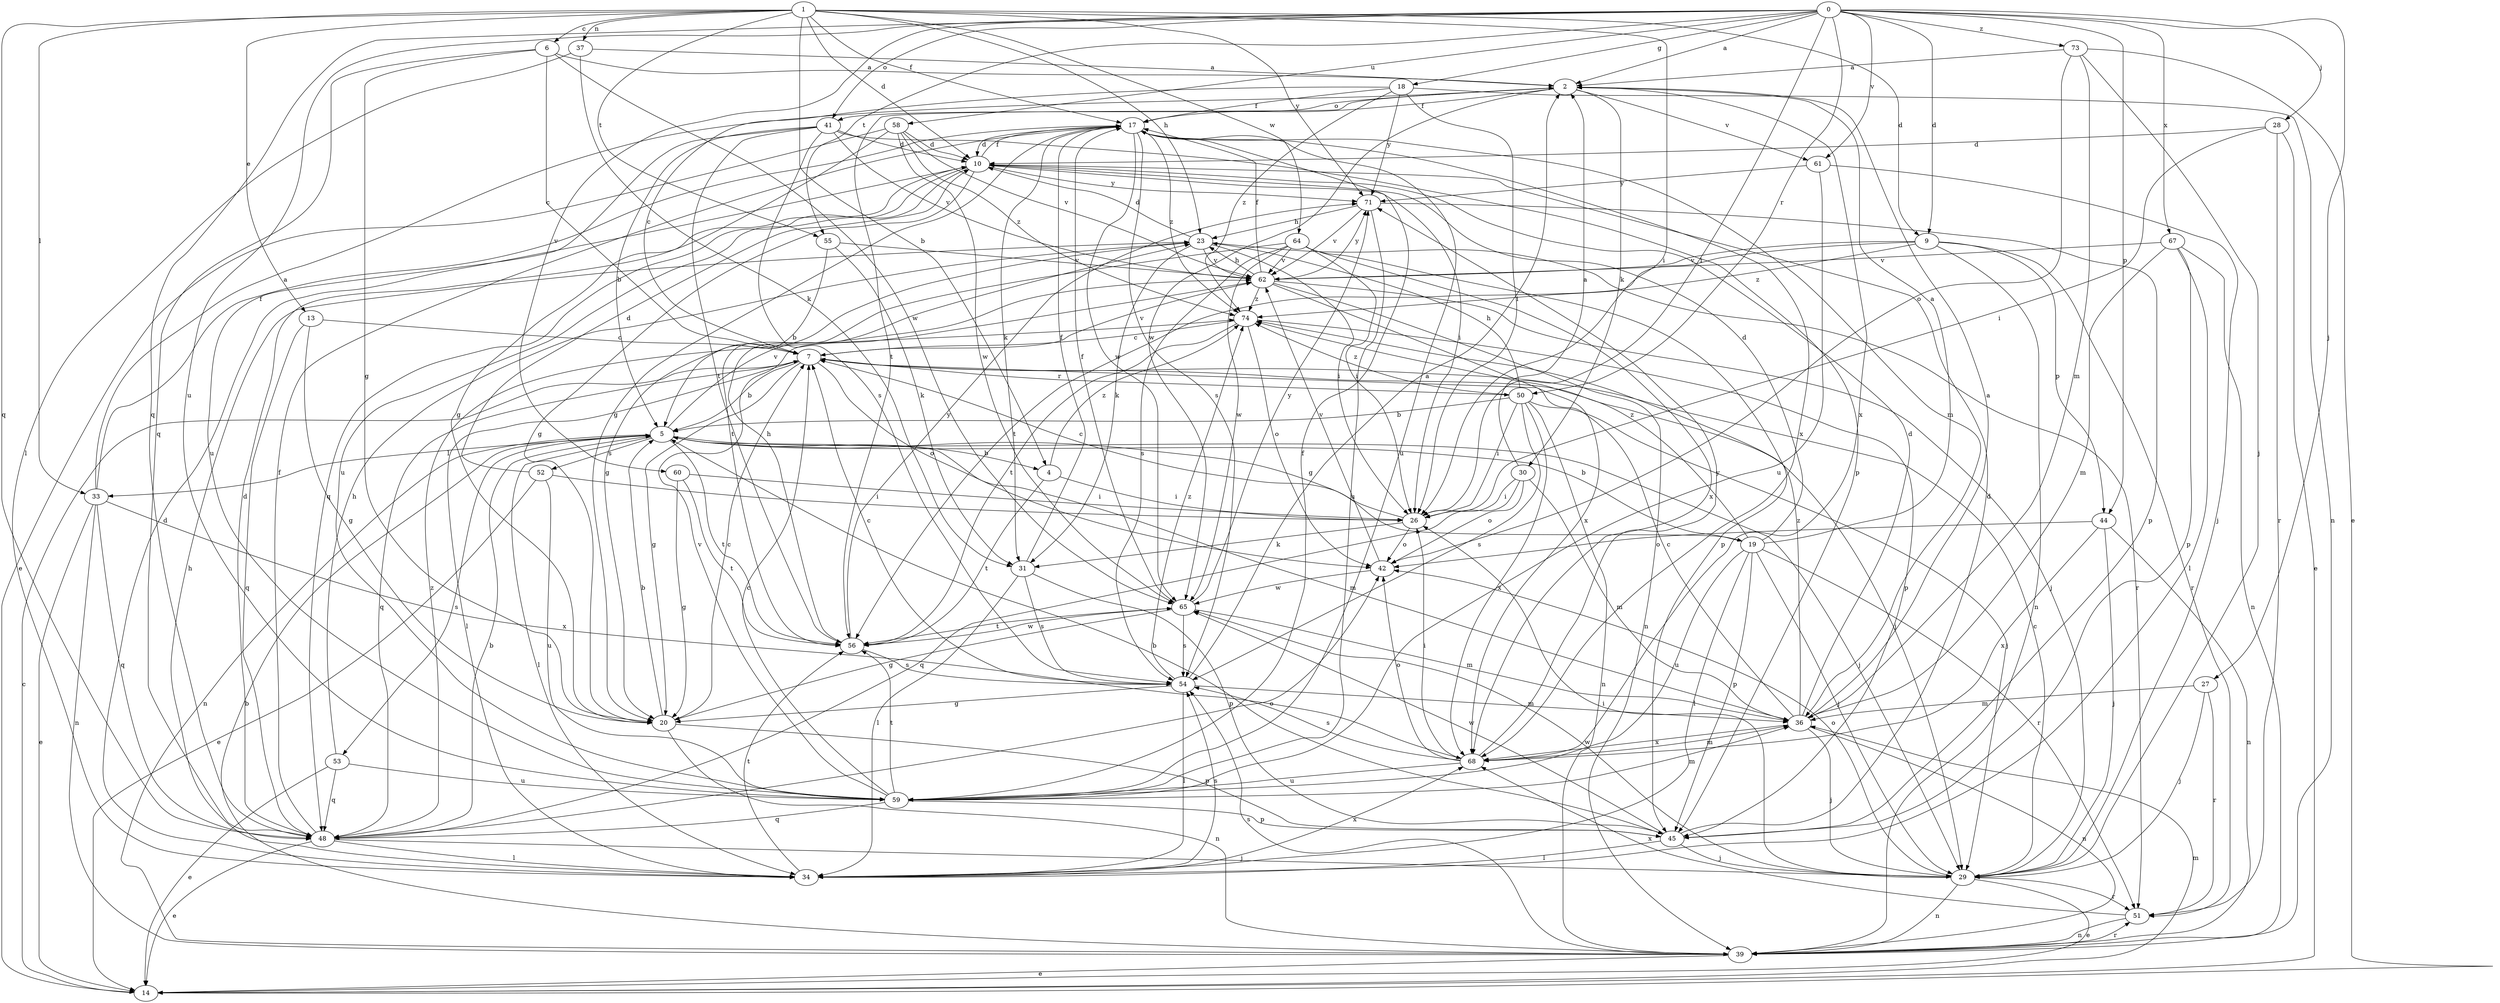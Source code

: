 strict digraph  {
0;
1;
2;
4;
5;
6;
7;
9;
10;
13;
14;
17;
18;
19;
20;
23;
26;
27;
28;
29;
30;
31;
33;
34;
36;
37;
39;
41;
42;
44;
45;
48;
50;
51;
52;
53;
54;
55;
56;
58;
59;
60;
61;
62;
64;
65;
67;
68;
71;
73;
74;
0 -> 2  [label=a];
0 -> 9  [label=d];
0 -> 18  [label=g];
0 -> 26  [label=i];
0 -> 27  [label=j];
0 -> 28  [label=j];
0 -> 41  [label=o];
0 -> 44  [label=p];
0 -> 48  [label=q];
0 -> 50  [label=r];
0 -> 55  [label=t];
0 -> 58  [label=u];
0 -> 59  [label=u];
0 -> 60  [label=v];
0 -> 61  [label=v];
0 -> 67  [label=x];
0 -> 73  [label=z];
1 -> 4  [label=b];
1 -> 6  [label=c];
1 -> 9  [label=d];
1 -> 10  [label=d];
1 -> 13  [label=e];
1 -> 17  [label=f];
1 -> 23  [label=h];
1 -> 26  [label=i];
1 -> 33  [label=l];
1 -> 37  [label=n];
1 -> 48  [label=q];
1 -> 55  [label=t];
1 -> 64  [label=w];
1 -> 71  [label=y];
2 -> 17  [label=f];
2 -> 30  [label=k];
2 -> 41  [label=o];
2 -> 56  [label=t];
2 -> 61  [label=v];
2 -> 65  [label=w];
2 -> 68  [label=x];
4 -> 26  [label=i];
4 -> 56  [label=t];
4 -> 74  [label=z];
5 -> 4  [label=b];
5 -> 19  [label=g];
5 -> 29  [label=j];
5 -> 33  [label=l];
5 -> 34  [label=l];
5 -> 36  [label=m];
5 -> 39  [label=n];
5 -> 52  [label=s];
5 -> 53  [label=s];
5 -> 56  [label=t];
5 -> 62  [label=v];
6 -> 2  [label=a];
6 -> 7  [label=c];
6 -> 20  [label=g];
6 -> 48  [label=q];
6 -> 65  [label=w];
7 -> 5  [label=b];
7 -> 20  [label=g];
7 -> 29  [label=j];
7 -> 34  [label=l];
7 -> 42  [label=o];
7 -> 48  [label=q];
7 -> 50  [label=r];
7 -> 62  [label=v];
9 -> 39  [label=n];
9 -> 44  [label=p];
9 -> 51  [label=r];
9 -> 56  [label=t];
9 -> 62  [label=v];
9 -> 74  [label=z];
10 -> 17  [label=f];
10 -> 20  [label=g];
10 -> 26  [label=i];
10 -> 48  [label=q];
10 -> 59  [label=u];
10 -> 71  [label=y];
13 -> 7  [label=c];
13 -> 20  [label=g];
13 -> 48  [label=q];
14 -> 7  [label=c];
14 -> 36  [label=m];
17 -> 10  [label=d];
17 -> 20  [label=g];
17 -> 31  [label=k];
17 -> 36  [label=m];
17 -> 54  [label=s];
17 -> 59  [label=u];
17 -> 65  [label=w];
17 -> 68  [label=x];
17 -> 74  [label=z];
18 -> 7  [label=c];
18 -> 17  [label=f];
18 -> 26  [label=i];
18 -> 39  [label=n];
18 -> 71  [label=y];
18 -> 74  [label=z];
19 -> 2  [label=a];
19 -> 5  [label=b];
19 -> 10  [label=d];
19 -> 29  [label=j];
19 -> 34  [label=l];
19 -> 45  [label=p];
19 -> 51  [label=r];
19 -> 59  [label=u];
19 -> 74  [label=z];
20 -> 5  [label=b];
20 -> 7  [label=c];
20 -> 39  [label=n];
20 -> 45  [label=p];
23 -> 10  [label=d];
23 -> 20  [label=g];
23 -> 26  [label=i];
23 -> 31  [label=k];
23 -> 51  [label=r];
23 -> 62  [label=v];
26 -> 7  [label=c];
26 -> 31  [label=k];
26 -> 42  [label=o];
27 -> 29  [label=j];
27 -> 36  [label=m];
27 -> 51  [label=r];
28 -> 10  [label=d];
28 -> 14  [label=e];
28 -> 26  [label=i];
28 -> 51  [label=r];
29 -> 7  [label=c];
29 -> 14  [label=e];
29 -> 26  [label=i];
29 -> 39  [label=n];
29 -> 42  [label=o];
29 -> 51  [label=r];
29 -> 65  [label=w];
30 -> 2  [label=a];
30 -> 26  [label=i];
30 -> 36  [label=m];
30 -> 42  [label=o];
30 -> 48  [label=q];
31 -> 17  [label=f];
31 -> 34  [label=l];
31 -> 45  [label=p];
31 -> 54  [label=s];
33 -> 2  [label=a];
33 -> 14  [label=e];
33 -> 17  [label=f];
33 -> 39  [label=n];
33 -> 48  [label=q];
33 -> 68  [label=x];
34 -> 10  [label=d];
34 -> 23  [label=h];
34 -> 54  [label=s];
34 -> 56  [label=t];
34 -> 68  [label=x];
36 -> 2  [label=a];
36 -> 7  [label=c];
36 -> 10  [label=d];
36 -> 29  [label=j];
36 -> 39  [label=n];
36 -> 68  [label=x];
36 -> 74  [label=z];
37 -> 2  [label=a];
37 -> 31  [label=k];
37 -> 34  [label=l];
39 -> 5  [label=b];
39 -> 14  [label=e];
39 -> 51  [label=r];
39 -> 54  [label=s];
41 -> 5  [label=b];
41 -> 10  [label=d];
41 -> 45  [label=p];
41 -> 54  [label=s];
41 -> 56  [label=t];
41 -> 59  [label=u];
41 -> 62  [label=v];
42 -> 62  [label=v];
42 -> 65  [label=w];
44 -> 29  [label=j];
44 -> 39  [label=n];
44 -> 42  [label=o];
44 -> 68  [label=x];
45 -> 5  [label=b];
45 -> 10  [label=d];
45 -> 29  [label=j];
45 -> 34  [label=l];
45 -> 65  [label=w];
48 -> 5  [label=b];
48 -> 10  [label=d];
48 -> 14  [label=e];
48 -> 17  [label=f];
48 -> 29  [label=j];
48 -> 34  [label=l];
48 -> 42  [label=o];
48 -> 74  [label=z];
50 -> 5  [label=b];
50 -> 23  [label=h];
50 -> 26  [label=i];
50 -> 29  [label=j];
50 -> 39  [label=n];
50 -> 54  [label=s];
50 -> 68  [label=x];
50 -> 74  [label=z];
51 -> 39  [label=n];
51 -> 68  [label=x];
52 -> 10  [label=d];
52 -> 14  [label=e];
52 -> 26  [label=i];
52 -> 59  [label=u];
53 -> 14  [label=e];
53 -> 23  [label=h];
53 -> 48  [label=q];
53 -> 59  [label=u];
54 -> 2  [label=a];
54 -> 7  [label=c];
54 -> 20  [label=g];
54 -> 34  [label=l];
54 -> 36  [label=m];
54 -> 74  [label=z];
55 -> 5  [label=b];
55 -> 31  [label=k];
55 -> 62  [label=v];
56 -> 23  [label=h];
56 -> 54  [label=s];
56 -> 65  [label=w];
56 -> 71  [label=y];
58 -> 10  [label=d];
58 -> 14  [label=e];
58 -> 20  [label=g];
58 -> 62  [label=v];
58 -> 65  [label=w];
58 -> 74  [label=z];
59 -> 7  [label=c];
59 -> 17  [label=f];
59 -> 36  [label=m];
59 -> 45  [label=p];
59 -> 48  [label=q];
59 -> 56  [label=t];
59 -> 62  [label=v];
60 -> 20  [label=g];
60 -> 26  [label=i];
60 -> 56  [label=t];
61 -> 29  [label=j];
61 -> 59  [label=u];
61 -> 71  [label=y];
62 -> 17  [label=f];
62 -> 23  [label=h];
62 -> 29  [label=j];
62 -> 39  [label=n];
62 -> 68  [label=x];
62 -> 71  [label=y];
62 -> 74  [label=z];
64 -> 26  [label=i];
64 -> 45  [label=p];
64 -> 54  [label=s];
64 -> 56  [label=t];
64 -> 62  [label=v];
64 -> 65  [label=w];
64 -> 68  [label=x];
65 -> 17  [label=f];
65 -> 20  [label=g];
65 -> 36  [label=m];
65 -> 54  [label=s];
65 -> 56  [label=t];
65 -> 71  [label=y];
67 -> 34  [label=l];
67 -> 36  [label=m];
67 -> 39  [label=n];
67 -> 45  [label=p];
67 -> 62  [label=v];
68 -> 26  [label=i];
68 -> 36  [label=m];
68 -> 42  [label=o];
68 -> 54  [label=s];
68 -> 59  [label=u];
68 -> 71  [label=y];
71 -> 23  [label=h];
71 -> 45  [label=p];
71 -> 59  [label=u];
71 -> 62  [label=v];
73 -> 2  [label=a];
73 -> 14  [label=e];
73 -> 29  [label=j];
73 -> 36  [label=m];
73 -> 42  [label=o];
74 -> 7  [label=c];
74 -> 42  [label=o];
74 -> 45  [label=p];
74 -> 56  [label=t];
}
